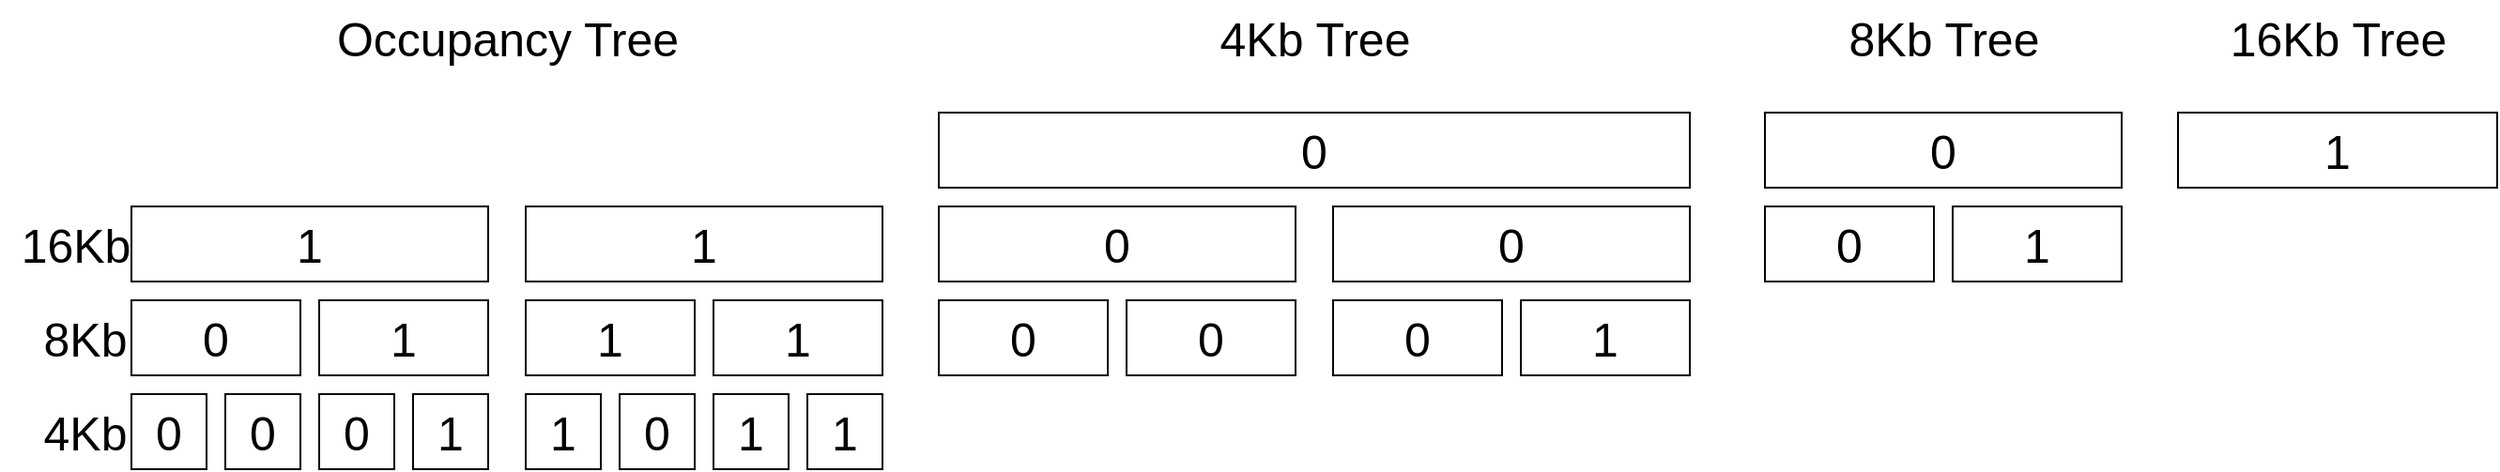 <mxfile version="20.4.0" type="device"><diagram id="zjln9nGrKO4OnWLjlrIO" name="Page-1"><mxGraphModel dx="3097" dy="1248" grid="1" gridSize="10" guides="1" tooltips="1" connect="1" arrows="1" fold="1" page="1" pageScale="1" pageWidth="850" pageHeight="1100" math="0" shadow="0"><root><mxCell id="0"/><mxCell id="1" parent="0"/><mxCell id="aThnMgfz5xJ0GsSPcy26-2" value="&lt;font style=&quot;font-size: 25px;&quot;&gt;1&lt;/font&gt;" style="rounded=0;whiteSpace=wrap;html=1;" parent="1" vertex="1"><mxGeometry x="10" y="120" width="190" height="40" as="geometry"/></mxCell><mxCell id="aThnMgfz5xJ0GsSPcy26-4" value="&lt;font style=&quot;font-size: 25px;&quot;&gt;1&lt;/font&gt;" style="rounded=0;whiteSpace=wrap;html=1;" parent="1" vertex="1"><mxGeometry x="220" y="120" width="190" height="40" as="geometry"/></mxCell><mxCell id="aThnMgfz5xJ0GsSPcy26-8" value="&lt;font style=&quot;font-size: 25px;&quot;&gt;0&lt;/font&gt;" style="rounded=0;whiteSpace=wrap;html=1;" parent="1" vertex="1"><mxGeometry x="10" y="170" width="90" height="40" as="geometry"/></mxCell><mxCell id="aThnMgfz5xJ0GsSPcy26-9" value="&lt;font style=&quot;font-size: 25px;&quot;&gt;1&lt;/font&gt;" style="rounded=0;whiteSpace=wrap;html=1;" parent="1" vertex="1"><mxGeometry x="110" y="170" width="90" height="40" as="geometry"/></mxCell><mxCell id="aThnMgfz5xJ0GsSPcy26-10" value="&lt;font style=&quot;font-size: 25px;&quot;&gt;1&lt;/font&gt;" style="rounded=0;whiteSpace=wrap;html=1;" parent="1" vertex="1"><mxGeometry x="220" y="170" width="90" height="40" as="geometry"/></mxCell><mxCell id="aThnMgfz5xJ0GsSPcy26-11" value="&lt;font style=&quot;font-size: 25px;&quot;&gt;1&lt;/font&gt;" style="rounded=0;whiteSpace=wrap;html=1;" parent="1" vertex="1"><mxGeometry x="320" y="170" width="90" height="40" as="geometry"/></mxCell><mxCell id="dBjkYNTrU5PymwltPniq-1" value="&lt;font style=&quot;font-size: 25px;&quot;&gt;0&lt;/font&gt;" style="rounded=0;whiteSpace=wrap;html=1;" vertex="1" parent="1"><mxGeometry x="10" y="220" width="40" height="40" as="geometry"/></mxCell><mxCell id="dBjkYNTrU5PymwltPniq-5" value="&lt;font style=&quot;font-size: 25px;&quot;&gt;0&lt;/font&gt;" style="rounded=0;whiteSpace=wrap;html=1;" vertex="1" parent="1"><mxGeometry x="60" y="220" width="40" height="40" as="geometry"/></mxCell><mxCell id="dBjkYNTrU5PymwltPniq-6" value="&lt;font style=&quot;font-size: 25px;&quot;&gt;0&lt;/font&gt;" style="rounded=0;whiteSpace=wrap;html=1;" vertex="1" parent="1"><mxGeometry x="110" y="220" width="40" height="40" as="geometry"/></mxCell><mxCell id="dBjkYNTrU5PymwltPniq-7" value="&lt;font style=&quot;font-size: 25px;&quot;&gt;1&lt;/font&gt;" style="rounded=0;whiteSpace=wrap;html=1;" vertex="1" parent="1"><mxGeometry x="160" y="220" width="40" height="40" as="geometry"/></mxCell><mxCell id="dBjkYNTrU5PymwltPniq-19" value="&lt;font style=&quot;font-size: 25px;&quot;&gt;1&lt;/font&gt;" style="rounded=0;whiteSpace=wrap;html=1;" vertex="1" parent="1"><mxGeometry x="220" y="220" width="40" height="40" as="geometry"/></mxCell><mxCell id="dBjkYNTrU5PymwltPniq-20" value="&lt;font style=&quot;font-size: 25px;&quot;&gt;1&lt;/font&gt;" style="rounded=0;whiteSpace=wrap;html=1;" vertex="1" parent="1"><mxGeometry x="320" y="220" width="40" height="40" as="geometry"/></mxCell><mxCell id="dBjkYNTrU5PymwltPniq-21" value="&lt;font style=&quot;font-size: 25px;&quot;&gt;1&lt;/font&gt;" style="rounded=0;whiteSpace=wrap;html=1;" vertex="1" parent="1"><mxGeometry x="370" y="220" width="40" height="40" as="geometry"/></mxCell><mxCell id="dBjkYNTrU5PymwltPniq-22" value="&lt;font style=&quot;font-size: 25px;&quot;&gt;0&lt;/font&gt;" style="rounded=0;whiteSpace=wrap;html=1;" vertex="1" parent="1"><mxGeometry x="270" y="220" width="40" height="40" as="geometry"/></mxCell><mxCell id="dBjkYNTrU5PymwltPniq-23" value="&lt;font style=&quot;font-size: 25px;&quot;&gt;0&lt;/font&gt;" style="rounded=0;whiteSpace=wrap;html=1;" vertex="1" parent="1"><mxGeometry x="440" y="120" width="190" height="40" as="geometry"/></mxCell><mxCell id="dBjkYNTrU5PymwltPniq-24" value="&lt;font style=&quot;font-size: 25px;&quot;&gt;0&lt;/font&gt;" style="rounded=0;whiteSpace=wrap;html=1;" vertex="1" parent="1"><mxGeometry x="650" y="120" width="190" height="40" as="geometry"/></mxCell><mxCell id="dBjkYNTrU5PymwltPniq-28" value="&lt;font style=&quot;font-size: 25px;&quot;&gt;1&lt;/font&gt;" style="rounded=0;whiteSpace=wrap;html=1;" vertex="1" parent="1"><mxGeometry x="750" y="170" width="90" height="40" as="geometry"/></mxCell><mxCell id="dBjkYNTrU5PymwltPniq-29" value="&lt;font style=&quot;font-size: 25px;&quot;&gt;0&lt;/font&gt;" style="rounded=0;whiteSpace=wrap;html=1;" vertex="1" parent="1"><mxGeometry x="440" y="70" width="400" height="40" as="geometry"/></mxCell><mxCell id="dBjkYNTrU5PymwltPniq-31" value="&lt;font style=&quot;font-size: 25px;&quot;&gt;0&lt;/font&gt;" style="rounded=0;whiteSpace=wrap;html=1;" vertex="1" parent="1"><mxGeometry x="440" y="170" width="90" height="40" as="geometry"/></mxCell><mxCell id="dBjkYNTrU5PymwltPniq-32" value="&lt;font style=&quot;font-size: 25px;&quot;&gt;0&lt;/font&gt;" style="rounded=0;whiteSpace=wrap;html=1;" vertex="1" parent="1"><mxGeometry x="540" y="170" width="90" height="40" as="geometry"/></mxCell><mxCell id="dBjkYNTrU5PymwltPniq-33" value="&lt;font style=&quot;font-size: 25px;&quot;&gt;0&lt;/font&gt;" style="rounded=0;whiteSpace=wrap;html=1;" vertex="1" parent="1"><mxGeometry x="650" y="170" width="90" height="40" as="geometry"/></mxCell><mxCell id="dBjkYNTrU5PymwltPniq-34" value="Occupancy Tree" style="text;html=1;align=center;verticalAlign=middle;resizable=0;points=[];autosize=1;strokeColor=none;fillColor=none;fontSize=25;" vertex="1" parent="1"><mxGeometry x="110" y="10" width="200" height="40" as="geometry"/></mxCell><mxCell id="dBjkYNTrU5PymwltPniq-35" value="4Kb Tree" style="text;html=1;align=center;verticalAlign=middle;resizable=0;points=[];autosize=1;strokeColor=none;fillColor=none;fontSize=25;" vertex="1" parent="1"><mxGeometry x="580" y="10" width="120" height="40" as="geometry"/></mxCell><mxCell id="dBjkYNTrU5PymwltPniq-37" value="&lt;font style=&quot;font-size: 25px;&quot;&gt;0&lt;/font&gt;" style="rounded=0;whiteSpace=wrap;html=1;" vertex="1" parent="1"><mxGeometry x="880" y="120" width="90" height="40" as="geometry"/></mxCell><mxCell id="dBjkYNTrU5PymwltPniq-38" value="&lt;font style=&quot;font-size: 25px;&quot;&gt;1&lt;/font&gt;" style="rounded=0;whiteSpace=wrap;html=1;" vertex="1" parent="1"><mxGeometry x="980" y="120" width="90" height="40" as="geometry"/></mxCell><mxCell id="dBjkYNTrU5PymwltPniq-40" value="&lt;font style=&quot;font-size: 25px;&quot;&gt;0&lt;/font&gt;" style="rounded=0;whiteSpace=wrap;html=1;" vertex="1" parent="1"><mxGeometry x="880" y="70" width="190" height="40" as="geometry"/></mxCell><mxCell id="dBjkYNTrU5PymwltPniq-44" value="4Kb" style="text;html=1;align=center;verticalAlign=middle;resizable=0;points=[];autosize=1;strokeColor=none;fillColor=none;fontSize=25;" vertex="1" parent="1"><mxGeometry x="-50" y="220" width="70" height="40" as="geometry"/></mxCell><mxCell id="dBjkYNTrU5PymwltPniq-45" value="8Kb" style="text;html=1;align=center;verticalAlign=middle;resizable=0;points=[];autosize=1;strokeColor=none;fillColor=none;fontSize=25;" vertex="1" parent="1"><mxGeometry x="-50" y="170" width="70" height="40" as="geometry"/></mxCell><mxCell id="dBjkYNTrU5PymwltPniq-46" value="16Kb" style="text;html=1;align=center;verticalAlign=middle;resizable=0;points=[];autosize=1;strokeColor=none;fillColor=none;fontSize=25;" vertex="1" parent="1"><mxGeometry x="-60" y="120" width="80" height="40" as="geometry"/></mxCell><mxCell id="dBjkYNTrU5PymwltPniq-47" value="8Kb Tree" style="text;html=1;align=center;verticalAlign=middle;resizable=0;points=[];autosize=1;strokeColor=none;fillColor=none;fontSize=25;" vertex="1" parent="1"><mxGeometry x="915" y="10" width="120" height="40" as="geometry"/></mxCell><mxCell id="dBjkYNTrU5PymwltPniq-50" value="&lt;font style=&quot;font-size: 25px;&quot;&gt;1&lt;/font&gt;" style="rounded=0;whiteSpace=wrap;html=1;" vertex="1" parent="1"><mxGeometry x="1100" y="70" width="170" height="40" as="geometry"/></mxCell><mxCell id="dBjkYNTrU5PymwltPniq-51" value="16Kb Tree" style="text;html=1;align=center;verticalAlign=middle;resizable=0;points=[];autosize=1;strokeColor=none;fillColor=none;fontSize=25;" vertex="1" parent="1"><mxGeometry x="1115" y="10" width="140" height="40" as="geometry"/></mxCell></root></mxGraphModel></diagram></mxfile>